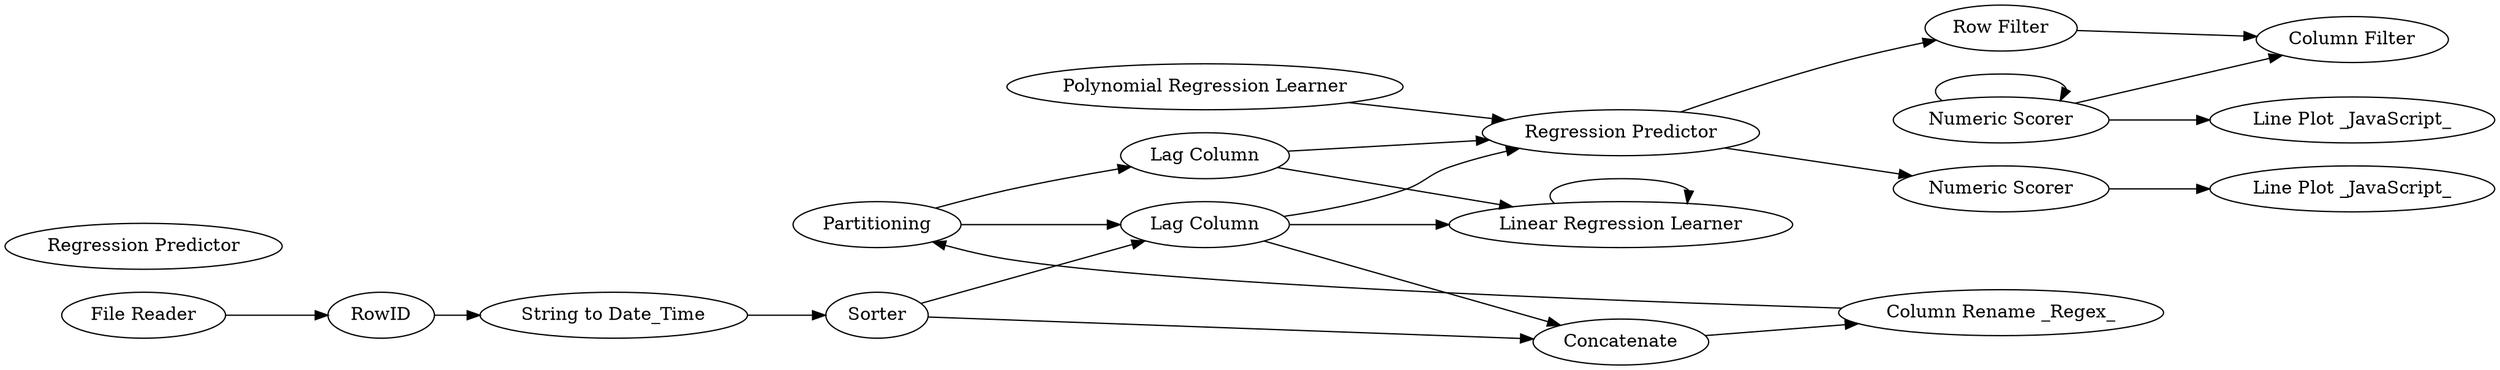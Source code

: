 digraph {
	147 [label=Partitioning]
	149 [label="Row Filter"]
	150 [label="Column Filter"]
	158 [label="Numeric Scorer"]
	159 [label="Polynomial Regression Learner"]
	160 [label="Regression Predictor"]
	150 [label="Column Filter"]
	166 [label="Numeric Scorer"]
	167 [label="Linear Regression Learner"]
	168 [label="Regression Predictor"]
	199 [label=Sorter]
	200 [label=RowID]
	205 [label=Concatenate]
	206 [label="Column Rename _Regex_"]
	211 [label="Column Filter"]
	212 [label="String to Date_Time"]
	207 [label="Lag Column"]
	208 [label="File Reader"]
	209 [label="Line Plot _JavaScript_"]
	210 [label="Line Plot _JavaScript_"]
	211 [label="Lag Column"]
	149 -> 150
	159 -> 160
	160 -> 149
	160 -> 158
	167 -> 167
	166 -> 166
	166 -> 150
	199 -> 211
	199 -> 205
	200 -> 212
	205 -> 206
	211 -> 205
	212 -> 199
	147 -> 211
	147 -> 207
	158 -> 209
	166 -> 210
	206 -> 147
	207 -> 160
	207 -> 167
	208 -> 200
	211 -> 167
	211 -> 160
	rankdir=LR
}
